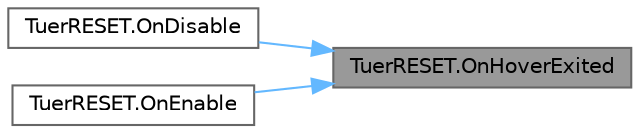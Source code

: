 digraph "TuerRESET.OnHoverExited"
{
 // LATEX_PDF_SIZE
  bgcolor="transparent";
  edge [fontname=Helvetica,fontsize=10,labelfontname=Helvetica,labelfontsize=10];
  node [fontname=Helvetica,fontsize=10,shape=box,height=0.2,width=0.4];
  rankdir="RL";
  Node1 [id="Node000001",label="TuerRESET.OnHoverExited",height=0.2,width=0.4,color="gray40", fillcolor="grey60", style="filled", fontcolor="black",tooltip="This method is called when the XR interactor is no longer looking at the object, i...."];
  Node1 -> Node2 [id="edge1_Node000001_Node000002",dir="back",color="steelblue1",style="solid",tooltip=" "];
  Node2 [id="Node000002",label="TuerRESET.OnDisable",height=0.2,width=0.4,color="grey40", fillcolor="white", style="filled",URL="$class_tuer_r_e_s_e_t.html#a95597620b4f69d88305555b1978e8374",tooltip="This method is called when the object is disabled and removes event listeners for the selectEntered a..."];
  Node1 -> Node3 [id="edge2_Node000001_Node000003",dir="back",color="steelblue1",style="solid",tooltip=" "];
  Node3 [id="Node000003",label="TuerRESET.OnEnable",height=0.2,width=0.4,color="grey40", fillcolor="white", style="filled",URL="$class_tuer_r_e_s_e_t.html#a7378ee6af561ae8136860f1a2068cc70",tooltip="This method is called when the object is enabled and adds event listeners for the selectEntered and s..."];
}
